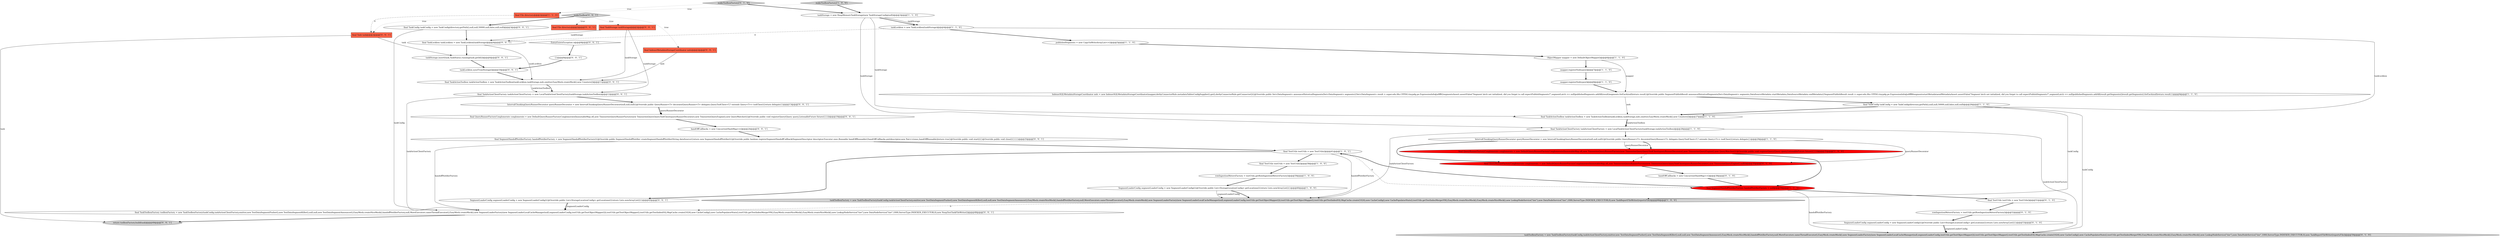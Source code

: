 digraph {
29 [style = filled, label = "final TaskActionClientFactory taskActionClientFactory = new LocalTaskActionClientFactory(taskStorage,taskActionToolbox)@@@12@@@['0', '0', '1']", fillcolor = white, shape = ellipse image = "AAA0AAABBB3BBB"];
22 [style = filled, label = "SegmentLoaderConfig segmentLoaderConfig = new SegmentLoaderConfig(){@Override public List<StorageLocationConfig> getLocations(){return Lists.newArrayList()}}@@@53@@@['0', '1', '0']", fillcolor = white, shape = ellipse image = "AAA0AAABBB2BBB"];
10 [style = filled, label = "ObjectMapper mapper = new DefaultObjectMapper()@@@6@@@['1', '1', '0']", fillcolor = white, shape = ellipse image = "AAA0AAABBB1BBB"];
38 [style = filled, label = "final SegmentHandoffNotifierFactory handoffNotifierFactory = new SegmentHandoffNotifierFactory(){@Override public SegmentHandoffNotifier createSegmentHandoffNotifier(String dataSource){return new SegmentHandoffNotifier(){@Override public boolean registerSegmentHandoffCallback(SegmentDescriptor descriptor,Executor exec,Runnable handOffRunnable){handOffCallbacks.put(descriptor,new Pair<>(exec,handOffRunnable))return true}@Override public void start(){}@Override public void close(){}}}}@@@25@@@['0', '0', '1']", fillcolor = white, shape = ellipse image = "AAA0AAABBB3BBB"];
30 [style = filled, label = "final TaskStorage taskStorage@@@2@@@['0', '0', '1']", fillcolor = tomato, shape = box image = "AAA0AAABBB3BBB"];
18 [style = filled, label = "taskStorage = new HeapMemoryTaskStorage(new TaskStorageConfig(null))@@@3@@@['1', '1', '0']", fillcolor = white, shape = ellipse image = "AAA0AAABBB1BBB"];
23 [style = filled, label = "makeToolboxFactory['0', '1', '0']", fillcolor = lightgray, shape = diamond image = "AAA0AAABBB2BBB"];
7 [style = filled, label = "mapper.registerSubtypes()@@@8@@@['1', '1', '0']", fillcolor = white, shape = ellipse image = "AAA0AAABBB1BBB"];
15 [style = filled, label = "final SegmentHandoffNotifierFactory handoffNotifierFactory = null@@@39@@@['1', '1', '0']", fillcolor = red, shape = ellipse image = "AAA1AAABBB1BBB"];
37 [style = filled, label = "EntryExistsException e@@@8@@@['0', '0', '1']", fillcolor = white, shape = diamond image = "AAA0AAABBB3BBB"];
43 [style = filled, label = "SegmentLoaderConfig segmentLoaderConfig = new SegmentLoaderConfig(){@Override public List<StorageLocationConfig> getLocations(){return Lists.newArrayList()}}@@@42@@@['0', '0', '1']", fillcolor = white, shape = ellipse image = "AAA0AAABBB3BBB"];
42 [style = filled, label = "final TaskLockbox taskLockbox = new TaskLockbox(taskStorage)@@@4@@@['0', '0', '1']", fillcolor = white, shape = ellipse image = "AAA0AAABBB3BBB"];
3 [style = filled, label = "taskLockbox = new TaskLockbox(taskStorage)@@@4@@@['1', '1', '0']", fillcolor = white, shape = ellipse image = "AAA0AAABBB1BBB"];
46 [style = filled, label = "final TaskConfig taskConfig = new TaskConfig(directory.getPath(),null,null,50000,null,false,null,null)@@@3@@@['0', '0', '1']", fillcolor = white, shape = ellipse image = "AAA0AAABBB3BBB"];
20 [style = filled, label = "final QueryRunnerFactoryConglomerate conglomerate = new DefaultQueryRunnerFactoryConglomerate(ImmutableMap.of(,new TimeseriesQueryRunnerFactory(new TimeseriesQueryQueryToolChest(queryRunnerDecorator),new TimeseriesQueryEngine(),null)))@@@35@@@['0', '1', '0']", fillcolor = red, shape = ellipse image = "AAA1AAABBB2BBB"];
17 [style = filled, label = "makeToolboxFactory['1', '0', '0']", fillcolor = lightgray, shape = diamond image = "AAA0AAABBB1BBB"];
2 [style = filled, label = "final TestUtils testUtils = new TestUtils()@@@58@@@['1', '0', '0']", fillcolor = white, shape = ellipse image = "AAA0AAABBB1BBB"];
16 [style = filled, label = "final TaskActionToolbox taskActionToolbox = new TaskActionToolbox(taskLockbox,taskStorage,mdc,emitter,EasyMock.createMock(),new Counters())@@@27@@@['1', '1', '0']", fillcolor = white, shape = ellipse image = "AAA0AAABBB1BBB"];
1 [style = filled, label = "final TestUtils testUtils = new TestUtils()@@@41@@@['1', '0', '1']", fillcolor = white, shape = ellipse image = "AAA0AAABBB1BBB"];
41 [style = filled, label = "makeToolbox['0', '0', '1']", fillcolor = lightgray, shape = diamond image = "AAA0AAABBB3BBB"];
32 [style = filled, label = "IntervalChunkingQueryRunnerDecorator queryRunnerDecorator = new IntervalChunkingQueryRunnerDecorator(null,null,null){@Override public QueryRunner<T> decorate(QueryRunner<T> delegate,QueryToolChest<T,? extends Query<T>> toolChest){return delegate}}@@@13@@@['0', '0', '1']", fillcolor = white, shape = ellipse image = "AAA0AAABBB3BBB"];
40 [style = filled, label = "return toolboxFactory.build(task)@@@49@@@['0', '0', '1']", fillcolor = lightgray, shape = ellipse image = "AAA0AAABBB3BBB"];
6 [style = filled, label = "final File directory@@@2@@@['1', '1', '0']", fillcolor = tomato, shape = box image = "AAA0AAABBB1BBB"];
19 [style = filled, label = "final TaskConfig taskConfig = new TaskConfig(directory.getPath(),null,null,50000,null,false,null,null)@@@26@@@['1', '1', '0']", fillcolor = white, shape = ellipse image = "AAA0AAABBB1BBB"];
33 [style = filled, label = "final File directory@@@2@@@['0', '0', '1']", fillcolor = tomato, shape = box image = "AAA0AAABBB3BBB"];
0 [style = filled, label = "final QueryRunnerFactoryConglomerate conglomerate = new DefaultQueryRunnerFactoryConglomerate(ImmutableMap.of(,new TimeseriesQueryRunnerFactory(new TimeseriesQueryQueryToolChest(queryRunnerDecorator),new TimeseriesQueryEngine(),new QueryWatcher(){@Override public void registerQuery(Query query,ListenableFuture future){}})))@@@35@@@['1', '0', '0']", fillcolor = red, shape = ellipse image = "AAA1AAABBB1BBB"];
25 [style = filled, label = "handOffCallbacks = new ConcurrentHashMap<>()@@@38@@@['0', '1', '0']", fillcolor = white, shape = ellipse image = "AAA0AAABBB2BBB"];
14 [style = filled, label = "final TaskActionClientFactory taskActionClientFactory = new LocalTaskActionClientFactory(taskStorage,taskActionToolbox)@@@28@@@['1', '1', '0']", fillcolor = white, shape = ellipse image = "AAA0AAABBB1BBB"];
5 [style = filled, label = "SegmentLoaderConfig segmentLoaderConfig = new SegmentLoaderConfig(){@Override public List<StorageLocationConfig> getLocations(){return Lists.newArrayList()}}@@@60@@@['1', '0', '0']", fillcolor = white, shape = ellipse image = "AAA0AAABBB1BBB"];
21 [style = filled, label = "final TestUtils testUtils = new TestUtils()@@@51@@@['0', '1', '0']", fillcolor = white, shape = ellipse image = "AAA0AAABBB2BBB"];
12 [style = filled, label = "publishedSegments = new CopyOnWriteArrayList<>()@@@5@@@['1', '1', '0']", fillcolor = white, shape = ellipse image = "AAA0AAABBB1BBB"];
39 [style = filled, label = "final Task task@@@2@@@['0', '0', '1']", fillcolor = tomato, shape = box image = "AAA0AAABBB3BBB"];
4 [style = filled, label = "mapper.registerSubtypes()@@@7@@@['1', '1', '0']", fillcolor = white, shape = ellipse image = "AAA0AAABBB1BBB"];
34 [style = filled, label = "handOffCallbacks = new ConcurrentHashMap<>()@@@24@@@['0', '0', '1']", fillcolor = white, shape = ellipse image = "AAA0AAABBB3BBB"];
8 [style = filled, label = "rowIngestionMetersFactory = testUtils.getRowIngestionMetersFactory()@@@59@@@['1', '0', '0']", fillcolor = white, shape = ellipse image = "AAA0AAABBB1BBB"];
31 [style = filled, label = "{}@@@8@@@['0', '0', '1']", fillcolor = white, shape = ellipse image = "AAA0AAABBB3BBB"];
36 [style = filled, label = "taskStorage.insert(task,TaskStatus.running(task.getId()))@@@6@@@['0', '0', '1']", fillcolor = white, shape = ellipse image = "AAA0AAABBB3BBB"];
24 [style = filled, label = "taskToolboxFactory = new TaskToolboxFactory(taskConfig,taskActionClientFactory,emitter,new TestDataSegmentPusher(),new TestDataSegmentKiller(),null,null,new TestDataSegmentAnnouncer(),EasyMock.createNiceMock(),handoffNotifierFactory,null,MoreExecutors.sameThreadExecutor(),EasyMock.createMock(),new SegmentLoaderFactory(new SegmentLoaderLocalCacheManager(null,segmentLoaderConfig,testUtils.getTestObjectMapper())),testUtils.getTestObjectMapper(),testUtils.getTestIndexIO(),MapCache.create(1024),new CacheConfig(),new CachePopulatorStats(),testUtils.getTestIndexMergerV9(),EasyMock.createNiceMock(),EasyMock.createNiceMock(),new LookupNodeService(\"tier\"),new DataNodeService(\"tier\",1000,ServerType.INDEXER_EXECUTOR,0),new TaskReportFileWriter(reportsFile))@@@59@@@['0', '1', '0']", fillcolor = lightgray, shape = ellipse image = "AAA0AAABBB2BBB"];
26 [style = filled, label = "rowIngestionMetersFactory = testUtils.getRowIngestionMetersFactory()@@@52@@@['0', '1', '0']", fillcolor = white, shape = ellipse image = "AAA0AAABBB2BBB"];
44 [style = filled, label = "taskLockbox.syncFromStorage()@@@10@@@['0', '0', '1']", fillcolor = white, shape = ellipse image = "AAA0AAABBB3BBB"];
13 [style = filled, label = "IndexerSQLMetadataStorageCoordinator mdc = new IndexerSQLMetadataStorageCoordinator(mapper,derbyConnectorRule.metadataTablesConfigSupplier().get(),derbyConnectorRule.getConnector()){@Override public Set<DataSegment> announceHistoricalSegments(Set<DataSegment> segments){Set<DataSegment> result = super.edu.fdu.CPPDG.tinypdg.pe.ExpressionInfo@a9ff62segmentsAssert.assertFalse(\"Segment latch not initialized, did you forget to call expectPublishSegments?\",segmentLatch == null)publishedSegments.addAll(result)segments.forEach(null)return result}@Override public SegmentPublishResult announceHistoricalSegments(Set<DataSegment> segments,DataSourceMetadata startMetadata,DataSourceMetadata endMetadata){SegmentPublishResult result = super.edu.fdu.CPPDG.tinypdg.pe.ExpressionInfo@a9ff86segmentsstartMetadataendMetadataAssert.assertFalse(\"Segment latch not initialized, did you forget to call expectPublishSegments?\",segmentLatch == null)publishedSegments.addAll(result.getSegments())result.getSegments().forEach(null)return result}}@@@9@@@['1', '1', '0']", fillcolor = white, shape = ellipse image = "AAA0AAABBB1BBB"];
27 [style = filled, label = "final IndexerMetadataStorageCoordinator mdc@@@2@@@['0', '0', '1']", fillcolor = tomato, shape = box image = "AAA0AAABBB3BBB"];
45 [style = filled, label = "final TaskActionToolbox taskActionToolbox = new TaskActionToolbox(taskLockbox,taskStorage,mdc,emitter,EasyMock.createMock(),new Counters())@@@11@@@['0', '0', '1']", fillcolor = white, shape = ellipse image = "AAA0AAABBB3BBB"];
11 [style = filled, label = "taskToolboxFactory = new TaskToolboxFactory(taskConfig,taskActionClientFactory,emitter,new TestDataSegmentPusher(),new TestDataSegmentKiller(),null,null,new TestDataSegmentAnnouncer(),EasyMock.createNiceMock(),handoffNotifierFactory,null,MoreExecutors.sameThreadExecutor(),EasyMock.createMock(),new SegmentLoaderFactory(new SegmentLoaderLocalCacheManager(null,segmentLoaderConfig,testUtils.getTestObjectMapper())),testUtils.getTestObjectMapper(),testUtils.getTestIndexIO(),MapCache.create(1024),new CacheConfig(),new CachePopulatorStats(),testUtils.getTestIndexMergerV9(),EasyMock.createNiceMock(),EasyMock.createNiceMock(),new LookupNodeService(\"tier\"),new DataNodeService(\"tier\",1000,ServerType.INDEXER_EXECUTOR,0),new TaskReportFileWriter(reportsFile))@@@66@@@['1', '0', '0']", fillcolor = lightgray, shape = ellipse image = "AAA0AAABBB1BBB"];
9 [style = filled, label = "IntervalChunkingQueryRunnerDecorator queryRunnerDecorator = new IntervalChunkingQueryRunnerDecorator(null,null,null){@Override public QueryRunner<T> decorate(QueryRunner<T> delegate,QueryToolChest<T,? extends Query<T>> toolChest){return delegate}}@@@29@@@['1', '1', '0']", fillcolor = white, shape = ellipse image = "AAA0AAABBB1BBB"];
35 [style = filled, label = "final TaskToolboxFactory toolboxFactory = new TaskToolboxFactory(taskConfig,taskActionClientFactory,emitter,new TestDataSegmentPusher(),new TestDataSegmentKiller(),null,null,new TestDataSegmentAnnouncer(),EasyMock.createNiceMock(),handoffNotifierFactory,null,MoreExecutors.sameThreadExecutor(),EasyMock.createMock(),new SegmentLoaderFactory(new SegmentLoaderLocalCacheManager(null,segmentLoaderConfig,testUtils.getTestObjectMapper())),testUtils.getTestObjectMapper(),testUtils.getTestIndexIO(),MapCache.create(1024),new CacheConfig(),new CachePopulatorStats(),testUtils.getTestIndexMergerV9(),EasyMock.createNiceMock(),EasyMock.createNiceMock(),new LookupNodeService(\"tier\"),new DataNodeService(\"tier\",1000,ServerType.INDEXER_EXECUTOR,0),new NoopTestTaskFileWriter())@@@48@@@['0', '0', '1']", fillcolor = white, shape = ellipse image = "AAA0AAABBB3BBB"];
28 [style = filled, label = "final QueryRunnerFactoryConglomerate conglomerate = new DefaultQueryRunnerFactoryConglomerate(ImmutableMap.of(,new TimeseriesQueryRunnerFactory(new TimeseriesQueryQueryToolChest(queryRunnerDecorator),new TimeseriesQueryEngine(),new QueryWatcher(){@Override public void registerQuery(Query query,ListenableFuture future){}})))@@@19@@@['0', '0', '1']", fillcolor = white, shape = ellipse image = "AAA0AAABBB3BBB"];
18->14 [style = solid, label="taskStorage"];
7->13 [style = bold, label=""];
46->42 [style = bold, label=""];
5->11 [style = solid, label="segmentLoaderConfig"];
18->3 [style = bold, label=""];
41->30 [style = dotted, label="true"];
39->40 [style = solid, label="task"];
32->28 [style = solid, label="queryRunnerDecorator"];
19->24 [style = solid, label="taskConfig"];
9->0 [style = bold, label=""];
41->27 [style = dotted, label="true"];
28->34 [style = bold, label=""];
36->44 [style = bold, label=""];
17->6 [style = dotted, label="true"];
23->6 [style = dotted, label="true"];
15->21 [style = bold, label=""];
1->15 [style = dashed, label="0"];
1->43 [style = bold, label=""];
10->13 [style = solid, label="mapper"];
9->0 [style = solid, label="queryRunnerDecorator"];
15->24 [style = solid, label="handoffNotifierFactory"];
30->45 [style = solid, label="taskStorage"];
9->20 [style = bold, label=""];
39->36 [style = solid, label="task"];
41->39 [style = dotted, label="true"];
3->12 [style = bold, label=""];
22->24 [style = solid, label="segmentLoaderConfig"];
42->36 [style = bold, label=""];
0->20 [style = dashed, label="0"];
20->25 [style = bold, label=""];
46->35 [style = solid, label="taskConfig"];
30->29 [style = solid, label="taskStorage"];
45->29 [style = solid, label="taskActionToolbox"];
38->35 [style = solid, label="handoffNotifierFactory"];
43->35 [style = solid, label="segmentLoaderConfig"];
13->16 [style = solid, label="mdc"];
4->7 [style = bold, label=""];
19->16 [style = bold, label=""];
0->15 [style = bold, label=""];
26->22 [style = bold, label=""];
45->29 [style = bold, label=""];
38->1 [style = bold, label=""];
35->40 [style = bold, label=""];
21->26 [style = bold, label=""];
13->19 [style = bold, label=""];
1->11 [style = solid, label="handoffNotifierFactory"];
12->10 [style = bold, label=""];
6->39 [style = dashed, label="0"];
14->11 [style = solid, label="taskActionClientFactory"];
8->5 [style = bold, label=""];
31->44 [style = bold, label=""];
37->31 [style = bold, label=""];
19->11 [style = solid, label="taskConfig"];
30->42 [style = solid, label="taskStorage"];
43->35 [style = bold, label=""];
14->24 [style = solid, label="taskActionClientFactory"];
29->32 [style = bold, label=""];
18->3 [style = solid, label="taskStorage"];
16->14 [style = solid, label="taskActionToolbox"];
10->4 [style = bold, label=""];
25->15 [style = bold, label=""];
9->20 [style = solid, label="queryRunnerDecorator"];
16->14 [style = bold, label=""];
14->9 [style = bold, label=""];
42->45 [style = solid, label="taskLockbox"];
1->2 [style = bold, label=""];
5->11 [style = bold, label=""];
18->16 [style = solid, label="taskStorage"];
41->46 [style = bold, label=""];
22->24 [style = bold, label=""];
34->38 [style = bold, label=""];
41->33 [style = dotted, label="true"];
3->42 [style = dashed, label="0"];
44->45 [style = bold, label=""];
32->28 [style = bold, label=""];
27->45 [style = solid, label="mdc"];
3->16 [style = solid, label="taskLockbox"];
23->18 [style = bold, label=""];
17->18 [style = bold, label=""];
29->35 [style = solid, label="taskActionClientFactory"];
2->8 [style = bold, label=""];
11->35 [style = dashed, label="0"];
15->1 [style = bold, label=""];
}
